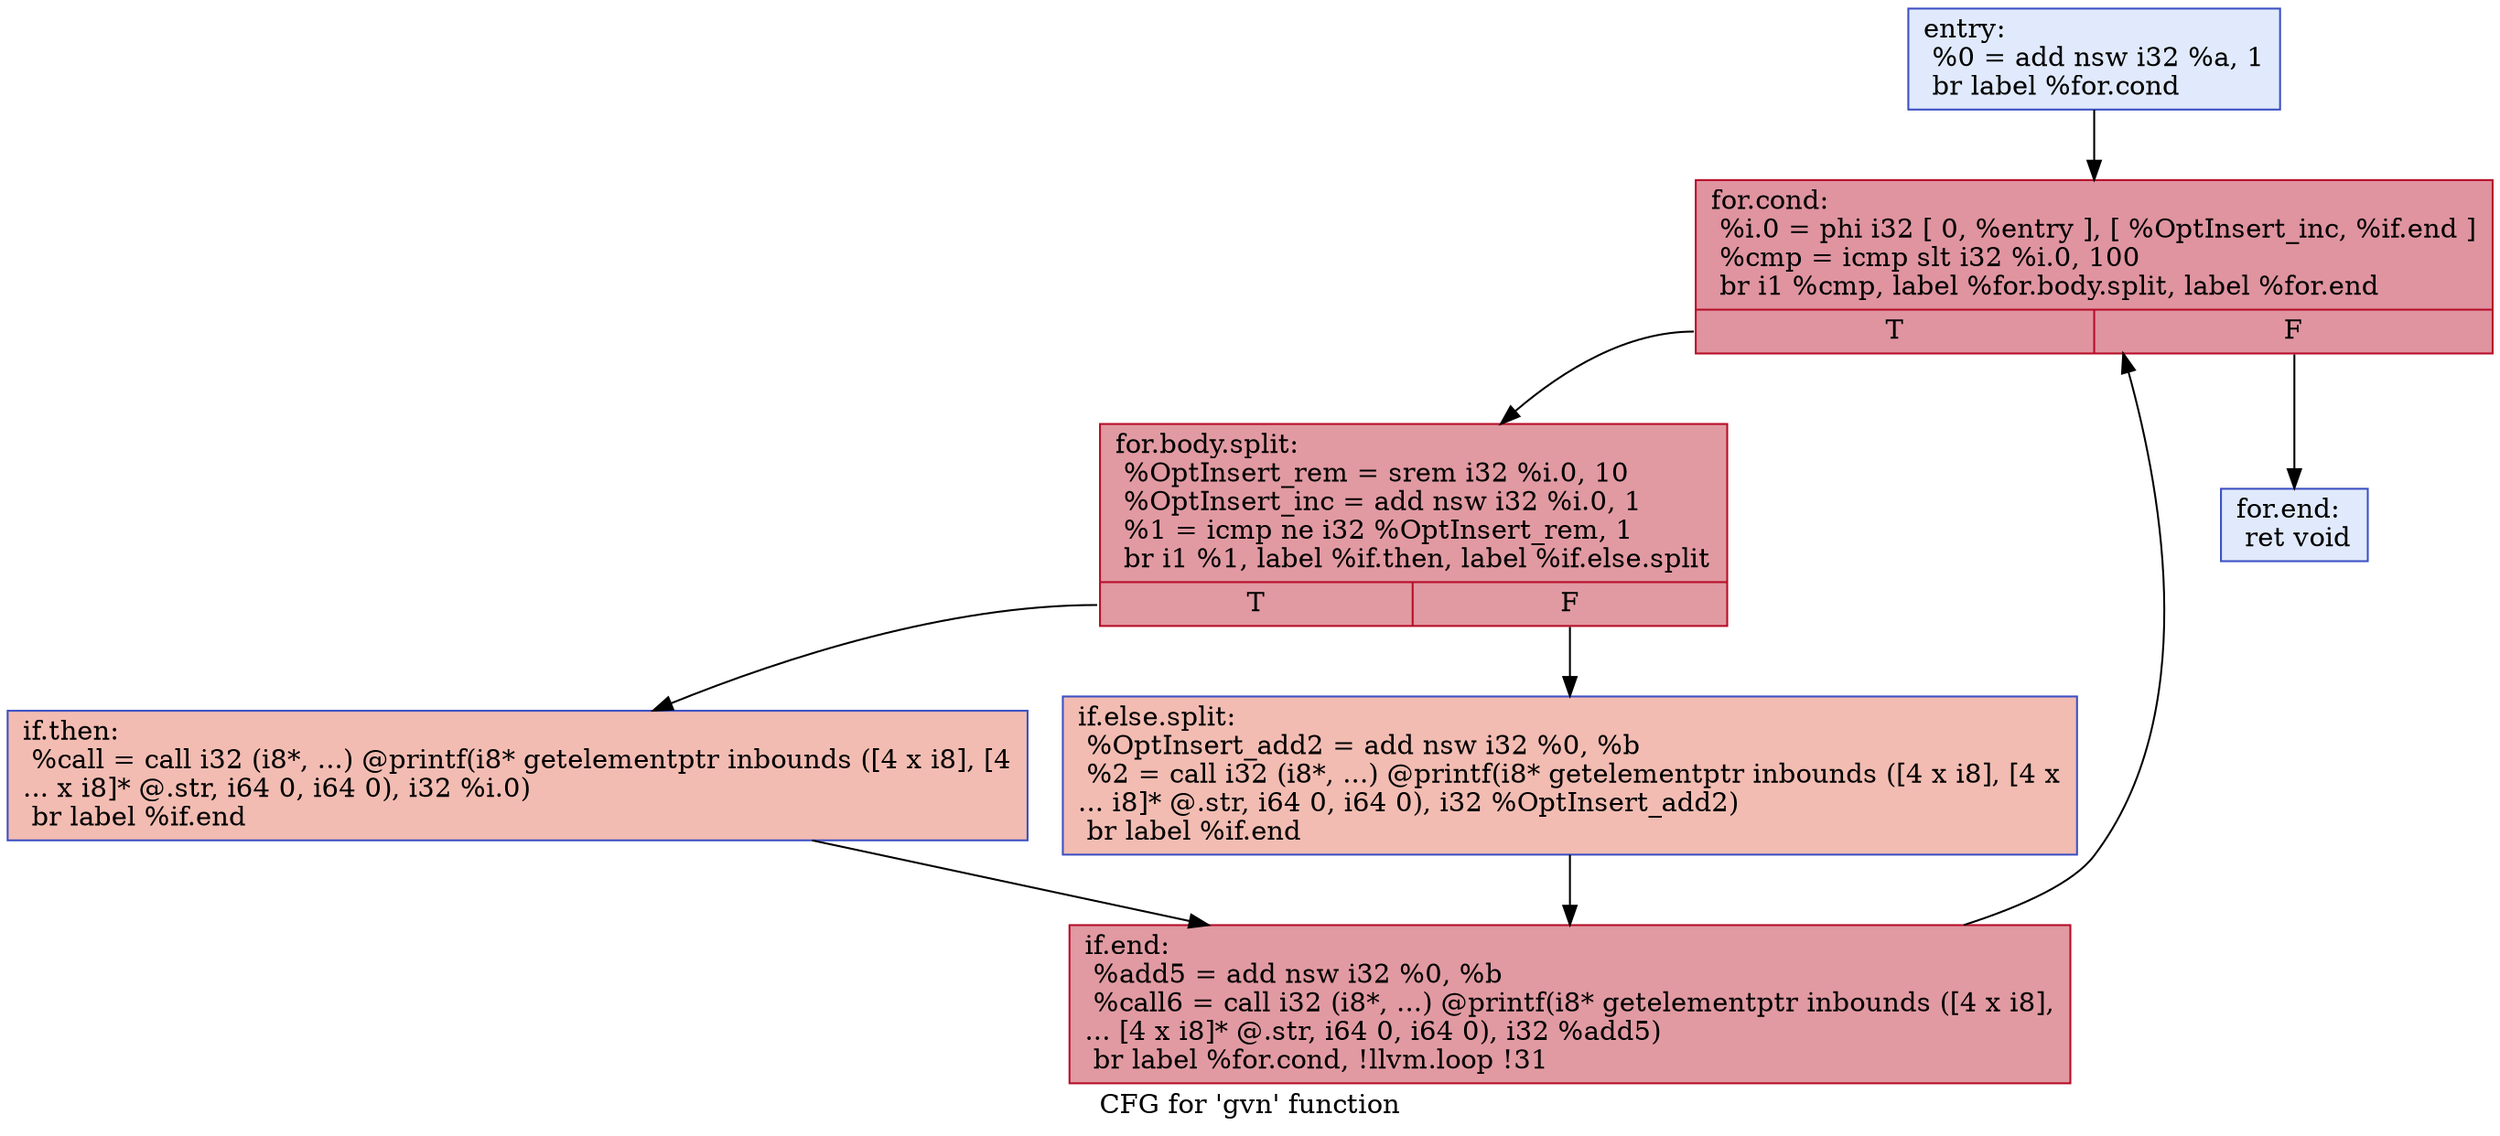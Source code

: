 digraph "CFG for 'gvn' function" {
	label="CFG for 'gvn' function";

	Node0x5603e95bd640 [shape=record,color="#3d50c3ff", style=filled, fillcolor="#b9d0f970",label="{entry:\l  %0 = add nsw i32 %a, 1\l  br label %for.cond\l}"];
	Node0x5603e95bd640 -> Node0x5603e95ce380;
	Node0x5603e95ce380 [shape=record,color="#b70d28ff", style=filled, fillcolor="#b70d2870",label="{for.cond:                                         \l  %i.0 = phi i32 [ 0, %entry ], [ %OptInsert_inc, %if.end ]\l  %cmp = icmp slt i32 %i.0, 100\l  br i1 %cmp, label %for.body.split, label %for.end\l|{<s0>T|<s1>F}}"];
	Node0x5603e95ce380:s0 -> Node0x5603e95ce3d0;
	Node0x5603e95ce380:s1 -> Node0x5603e95ce510;
	Node0x5603e95ce3d0 [shape=record,color="#b70d28ff", style=filled, fillcolor="#bb1b2c70",label="{for.body.split:                                   \l  %OptInsert_rem = srem i32 %i.0, 10\l  %OptInsert_inc = add nsw i32 %i.0, 1\l  %1 = icmp ne i32 %OptInsert_rem, 1\l  br i1 %1, label %if.then, label %if.else.split\l|{<s0>T|<s1>F}}"];
	Node0x5603e95ce3d0:s0 -> Node0x5603e95ce420;
	Node0x5603e95ce3d0:s1 -> Node0x5603e95ce470;
	Node0x5603e95ce420 [shape=record,color="#3d50c3ff", style=filled, fillcolor="#e1675170",label="{if.then:                                          \l  %call = call i32 (i8*, ...) @printf(i8* getelementptr inbounds ([4 x i8], [4\l... x i8]* @.str, i64 0, i64 0), i32 %i.0)\l  br label %if.end\l}"];
	Node0x5603e95ce420 -> Node0x5603e95ce4c0;
	Node0x5603e95ce470 [shape=record,color="#3d50c3ff", style=filled, fillcolor="#e1675170",label="{if.else.split:                                    \l  %OptInsert_add2 = add nsw i32 %0, %b\l  %2 = call i32 (i8*, ...) @printf(i8* getelementptr inbounds ([4 x i8], [4 x\l... i8]* @.str, i64 0, i64 0), i32 %OptInsert_add2)\l  br label %if.end\l}"];
	Node0x5603e95ce470 -> Node0x5603e95ce4c0;
	Node0x5603e95ce4c0 [shape=record,color="#b70d28ff", style=filled, fillcolor="#bb1b2c70",label="{if.end:                                           \l  %add5 = add nsw i32 %0, %b\l  %call6 = call i32 (i8*, ...) @printf(i8* getelementptr inbounds ([4 x i8],\l... [4 x i8]* @.str, i64 0, i64 0), i32 %add5)\l  br label %for.cond, !llvm.loop !31\l}"];
	Node0x5603e95ce4c0 -> Node0x5603e95ce380;
	Node0x5603e95ce510 [shape=record,color="#3d50c3ff", style=filled, fillcolor="#b9d0f970",label="{for.end:                                          \l  ret void\l}"];
}
